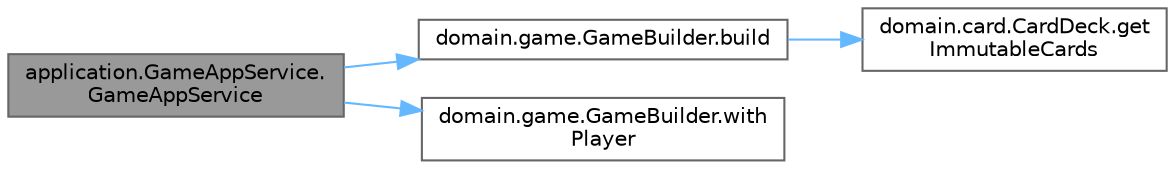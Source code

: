 digraph "application.GameAppService.GameAppService"
{
 // LATEX_PDF_SIZE
  bgcolor="transparent";
  edge [fontname=Helvetica,fontsize=10,labelfontname=Helvetica,labelfontsize=10];
  node [fontname=Helvetica,fontsize=10,shape=box,height=0.2,width=0.4];
  rankdir="LR";
  Node1 [id="Node000001",label="application.GameAppService.\lGameAppService",height=0.2,width=0.4,color="gray40", fillcolor="grey60", style="filled", fontcolor="black",tooltip="Construye un nuevo GameAppService e inicializa un juego con jugadores predeterminados."];
  Node1 -> Node2 [id="edge1_Node000001_Node000002",color="steelblue1",style="solid",tooltip=" "];
  Node2 [id="Node000002",label="domain.game.GameBuilder.build",height=0.2,width=0.4,color="grey40", fillcolor="white", style="filled",URL="$classdomain_1_1game_1_1_game_builder.html#aefa110217a8656c9d805614ff4ed6f33",tooltip="Construye una instancia del juego con los jugadores y mazo configurados."];
  Node2 -> Node3 [id="edge2_Node000002_Node000003",color="steelblue1",style="solid",tooltip=" "];
  Node3 [id="Node000003",label="domain.card.CardDeck.get\lImmutableCards",height=0.2,width=0.4,color="grey40", fillcolor="white", style="filled",URL="$classdomain_1_1card_1_1_card_deck.html#a76f06e93c7ec5b87101feba191d40072",tooltip=" "];
  Node1 -> Node4 [id="edge3_Node000001_Node000004",color="steelblue1",style="solid",tooltip=" "];
  Node4 [id="Node000004",label="domain.game.GameBuilder.with\lPlayer",height=0.2,width=0.4,color="grey40", fillcolor="white", style="filled",URL="$classdomain_1_1game_1_1_game_builder.html#a0c6c1b220751be687495911f668b2956",tooltip="Añade un jugador al juego en construcción."];
}
